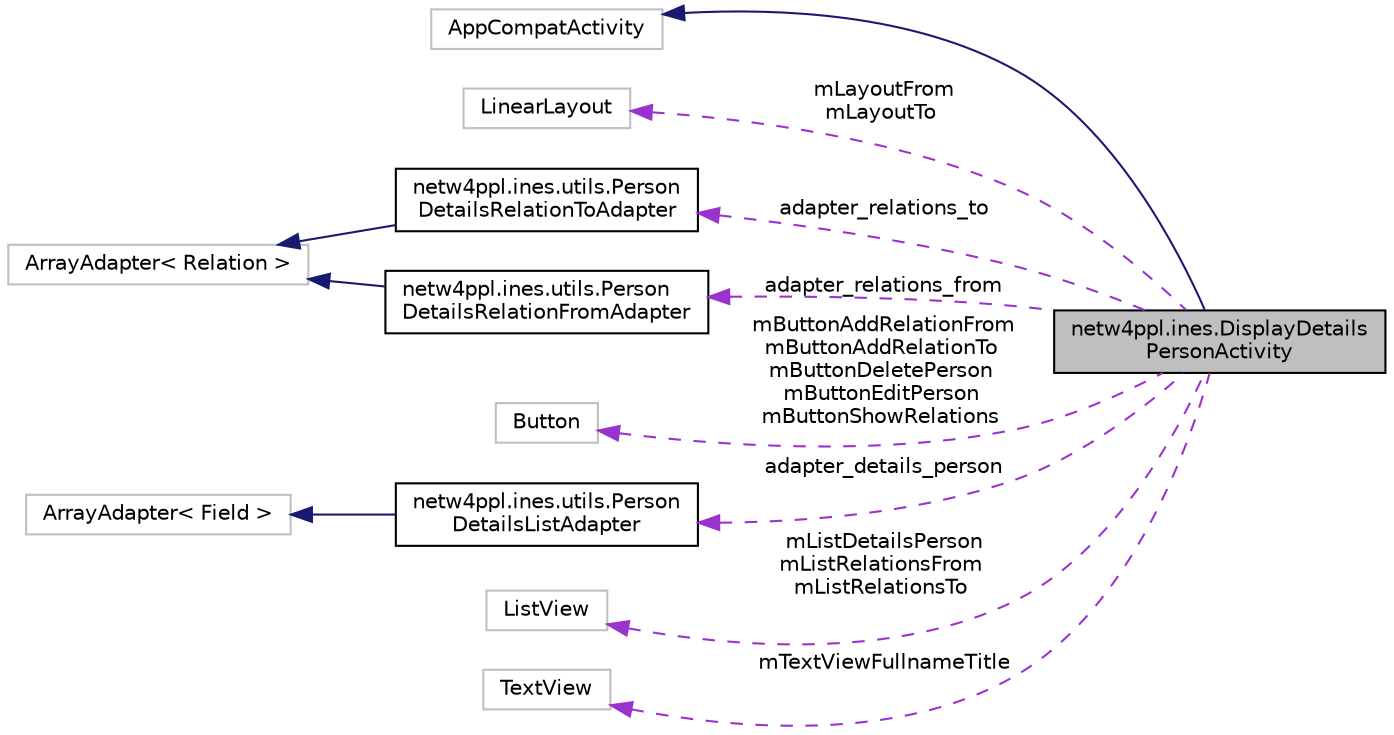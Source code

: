 digraph "netw4ppl.ines.DisplayDetailsPersonActivity"
{
 // LATEX_PDF_SIZE
  edge [fontname="Helvetica",fontsize="10",labelfontname="Helvetica",labelfontsize="10"];
  node [fontname="Helvetica",fontsize="10",shape=record];
  rankdir="LR";
  Node1 [label="netw4ppl.ines.DisplayDetails\lPersonActivity",height=0.2,width=0.4,color="black", fillcolor="grey75", style="filled", fontcolor="black",tooltip=" "];
  Node2 -> Node1 [dir="back",color="midnightblue",fontsize="10",style="solid"];
  Node2 [label="AppCompatActivity",height=0.2,width=0.4,color="grey75", fillcolor="white", style="filled",tooltip=" "];
  Node3 -> Node1 [dir="back",color="darkorchid3",fontsize="10",style="dashed",label=" mLayoutFrom\nmLayoutTo" ];
  Node3 [label="LinearLayout",height=0.2,width=0.4,color="grey75", fillcolor="white", style="filled",tooltip=" "];
  Node4 -> Node1 [dir="back",color="darkorchid3",fontsize="10",style="dashed",label=" adapter_relations_to" ];
  Node4 [label="netw4ppl.ines.utils.Person\lDetailsRelationToAdapter",height=0.2,width=0.4,color="black", fillcolor="white", style="filled",URL="$classnetw4ppl_1_1ines_1_1utils_1_1_person_details_relation_to_adapter.html",tooltip=" "];
  Node5 -> Node4 [dir="back",color="midnightblue",fontsize="10",style="solid"];
  Node5 [label="ArrayAdapter\< Relation \>",height=0.2,width=0.4,color="grey75", fillcolor="white", style="filled",tooltip=" "];
  Node6 -> Node1 [dir="back",color="darkorchid3",fontsize="10",style="dashed",label=" mButtonAddRelationFrom\nmButtonAddRelationTo\nmButtonDeletePerson\nmButtonEditPerson\nmButtonShowRelations" ];
  Node6 [label="Button",height=0.2,width=0.4,color="grey75", fillcolor="white", style="filled",tooltip=" "];
  Node7 -> Node1 [dir="back",color="darkorchid3",fontsize="10",style="dashed",label=" adapter_relations_from" ];
  Node7 [label="netw4ppl.ines.utils.Person\lDetailsRelationFromAdapter",height=0.2,width=0.4,color="black", fillcolor="white", style="filled",URL="$classnetw4ppl_1_1ines_1_1utils_1_1_person_details_relation_from_adapter.html",tooltip=" "];
  Node5 -> Node7 [dir="back",color="midnightblue",fontsize="10",style="solid"];
  Node8 -> Node1 [dir="back",color="darkorchid3",fontsize="10",style="dashed",label=" adapter_details_person" ];
  Node8 [label="netw4ppl.ines.utils.Person\lDetailsListAdapter",height=0.2,width=0.4,color="black", fillcolor="white", style="filled",URL="$classnetw4ppl_1_1ines_1_1utils_1_1_person_details_list_adapter.html",tooltip=" "];
  Node9 -> Node8 [dir="back",color="midnightblue",fontsize="10",style="solid"];
  Node9 [label="ArrayAdapter\< Field \>",height=0.2,width=0.4,color="grey75", fillcolor="white", style="filled",tooltip=" "];
  Node10 -> Node1 [dir="back",color="darkorchid3",fontsize="10",style="dashed",label=" mListDetailsPerson\nmListRelationsFrom\nmListRelationsTo" ];
  Node10 [label="ListView",height=0.2,width=0.4,color="grey75", fillcolor="white", style="filled",tooltip=" "];
  Node11 -> Node1 [dir="back",color="darkorchid3",fontsize="10",style="dashed",label=" mTextViewFullnameTitle" ];
  Node11 [label="TextView",height=0.2,width=0.4,color="grey75", fillcolor="white", style="filled",tooltip=" "];
}
